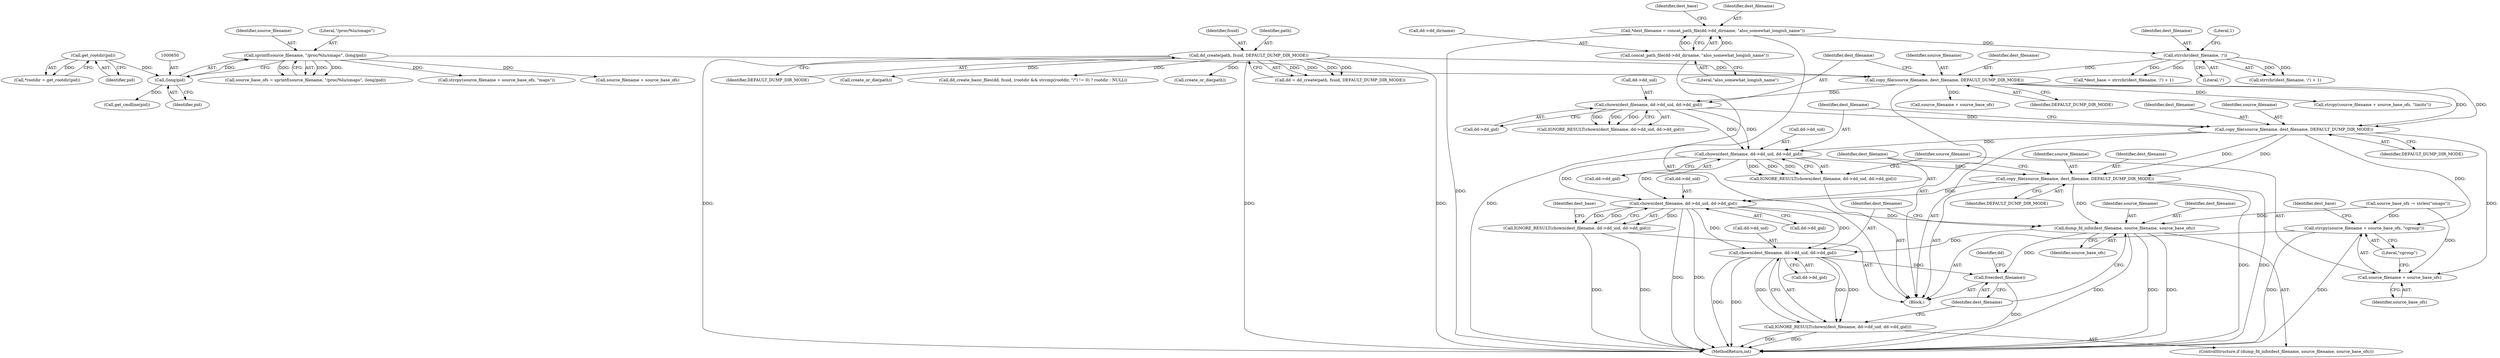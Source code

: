 digraph "1_abrt_80408e9e24a1c10f85fd969e1853e0f192157f92_0@del" {
"1000701" [label="(Call,copy_file(source_filename, dest_filename, DEFAULT_DUMP_DIR_MODE))"];
"1000680" [label="(Call,copy_file(source_filename, dest_filename, DEFAULT_DUMP_DIR_MODE))"];
"1000646" [label="(Call,sprintf(source_filename, \"/proc/%lu/smaps\", (long)pid))"];
"1000649" [label="(Call,(long)pid)"];
"1000627" [label="(Call,get_rootdir(pid))"];
"1000668" [label="(Call,strrchr(dest_filename, '/'))"];
"1000657" [label="(Call,*dest_filename = concat_path_file(dd->dd_dirname, \"also_somewhat_longish_name\"))"];
"1000659" [label="(Call,concat_path_file(dd->dd_dirname, \"also_somewhat_longish_name\"))"];
"1000617" [label="(Call,dd_create(path, fsuid, DEFAULT_DUMP_DIR_MODE))"];
"1000685" [label="(Call,chown(dest_filename, dd->dd_uid, dd->dd_gid))"];
"1000706" [label="(Call,chown(dest_filename, dd->dd_uid, dd->dd_gid))"];
"1000705" [label="(Call,IGNORE_RESULT(chown(dest_filename, dd->dd_uid, dd->dd_gid)))"];
"1000722" [label="(Call,copy_file(source_filename, dest_filename, DEFAULT_DUMP_DIR_MODE))"];
"1000727" [label="(Call,chown(dest_filename, dd->dd_uid, dd->dd_gid))"];
"1000726" [label="(Call,IGNORE_RESULT(chown(dest_filename, dd->dd_uid, dd->dd_gid)))"];
"1000739" [label="(Call,dump_fd_info(dest_filename, source_filename, source_base_ofs))"];
"1000744" [label="(Call,chown(dest_filename, dd->dd_uid, dd->dd_gid))"];
"1000743" [label="(Call,IGNORE_RESULT(chown(dest_filename, dd->dd_uid, dd->dd_gid)))"];
"1000752" [label="(Call,free(dest_filename))"];
"1000714" [label="(Call,strcpy(source_filename + source_base_ofs, \"cgroup\"))"];
"1000715" [label="(Call,source_filename + source_base_ofs)"];
"1000744" [label="(Call,chown(dest_filename, dd->dd_uid, dd->dd_gid))"];
"1000690" [label="(Call,dd->dd_gid)"];
"1000736" [label="(Identifier,dest_base)"];
"1000668" [label="(Call,strrchr(dest_filename, '/'))"];
"1000629" [label="(Call,dd_create_basic_files(dd, fsuid, (rootdir && strcmp(rootdir, \"/\") != 0) ? rootdir : NULL))"];
"1000686" [label="(Identifier,dest_filename)"];
"1000717" [label="(Identifier,source_base_ofs)"];
"1000659" [label="(Call,concat_path_file(dd->dd_dirname, \"also_somewhat_longish_name\"))"];
"1000889" [label="(Call,create_or_die(path))"];
"1000652" [label="(Call,source_base_ofs -= strlen(\"smaps\"))"];
"1000687" [label="(Call,dd->dd_uid)"];
"1000738" [label="(ControlStructure,if (dump_fd_info(dest_filename, source_filename, source_base_ofs)))"];
"1000682" [label="(Identifier,dest_filename)"];
"1000739" [label="(Call,dump_fd_info(dest_filename, source_filename, source_base_ofs))"];
"1000726" [label="(Call,IGNORE_RESULT(chown(dest_filename, dd->dd_uid, dd->dd_gid)))"];
"1000615" [label="(Call,dd = dd_create(path, fsuid, DEFAULT_DUMP_DIR_MODE))"];
"1000746" [label="(Call,dd->dd_uid)"];
"1000725" [label="(Identifier,DEFAULT_DUMP_DIR_MODE)"];
"1000720" [label="(Identifier,dest_base)"];
"1000715" [label="(Call,source_filename + source_base_ofs)"];
"1000711" [label="(Call,dd->dd_gid)"];
"1000649" [label="(Call,(long)pid)"];
"1000617" [label="(Call,dd_create(path, fsuid, DEFAULT_DUMP_DIR_MODE))"];
"1000716" [label="(Identifier,source_filename)"];
"1000701" [label="(Call,copy_file(source_filename, dest_filename, DEFAULT_DUMP_DIR_MODE))"];
"1000684" [label="(Call,IGNORE_RESULT(chown(dest_filename, dd->dd_uid, dd->dd_gid)))"];
"1000743" [label="(Call,IGNORE_RESULT(chown(dest_filename, dd->dd_uid, dd->dd_gid)))"];
"1000619" [label="(Identifier,fsuid)"];
"1000665" [label="(Call,*dest_base = strrchr(dest_filename, '/') + 1)"];
"1000742" [label="(Identifier,source_base_ofs)"];
"1000644" [label="(Call,source_base_ofs = sprintf(source_filename, \"/proc/%lu/smaps\", (long)pid))"];
"1000681" [label="(Identifier,source_filename)"];
"1000728" [label="(Identifier,dest_filename)"];
"1000685" [label="(Call,chown(dest_filename, dd->dd_uid, dd->dd_gid))"];
"1000671" [label="(Literal,1)"];
"1000752" [label="(Call,free(dest_filename))"];
"1000660" [label="(Call,dd->dd_dirname)"];
"1000647" [label="(Identifier,source_filename)"];
"1000723" [label="(Identifier,source_filename)"];
"1000724" [label="(Identifier,dest_filename)"];
"1000670" [label="(Literal,'/')"];
"1000683" [label="(Identifier,DEFAULT_DUMP_DIR_MODE)"];
"1000672" [label="(Call,strcpy(source_filename + source_base_ofs, \"maps\"))"];
"1000623" [label="(Block,)"];
"1000620" [label="(Identifier,DEFAULT_DUMP_DIR_MODE)"];
"1000648" [label="(Literal,\"/proc/%lu/smaps\")"];
"1000745" [label="(Identifier,dest_filename)"];
"1000727" [label="(Call,chown(dest_filename, dd->dd_uid, dd->dd_gid))"];
"1000707" [label="(Identifier,dest_filename)"];
"1000722" [label="(Call,copy_file(source_filename, dest_filename, DEFAULT_DUMP_DIR_MODE))"];
"1000732" [label="(Call,dd->dd_gid)"];
"1000625" [label="(Call,*rootdir = get_rootdir(pid))"];
"1000663" [label="(Literal,\"also_somewhat_longish_name\")"];
"1000618" [label="(Identifier,path)"];
"1000755" [label="(Identifier,dd)"];
"1000705" [label="(Call,IGNORE_RESULT(chown(dest_filename, dd->dd_uid, dd->dd_gid)))"];
"1000666" [label="(Identifier,dest_base)"];
"1000694" [label="(Call,source_filename + source_base_ofs)"];
"1000714" [label="(Call,strcpy(source_filename + source_base_ofs, \"cgroup\"))"];
"1000627" [label="(Call,get_rootdir(pid))"];
"1000749" [label="(Call,dd->dd_gid)"];
"1000855" [label="(Call,create_or_die(path))"];
"1000753" [label="(Identifier,dest_filename)"];
"1000657" [label="(Call,*dest_filename = concat_path_file(dd->dd_dirname, \"also_somewhat_longish_name\"))"];
"1000729" [label="(Call,dd->dd_uid)"];
"1000703" [label="(Identifier,dest_filename)"];
"1000680" [label="(Call,copy_file(source_filename, dest_filename, DEFAULT_DUMP_DIR_MODE))"];
"1000693" [label="(Call,strcpy(source_filename + source_base_ofs, \"limits\"))"];
"1000673" [label="(Call,source_filename + source_base_ofs)"];
"1000718" [label="(Literal,\"cgroup\")"];
"1000740" [label="(Identifier,dest_filename)"];
"1000628" [label="(Identifier,pid)"];
"1000702" [label="(Identifier,source_filename)"];
"1000708" [label="(Call,dd->dd_uid)"];
"1000646" [label="(Call,sprintf(source_filename, \"/proc/%lu/smaps\", (long)pid))"];
"1000658" [label="(Identifier,dest_filename)"];
"1001168" [label="(MethodReturn,int)"];
"1000706" [label="(Call,chown(dest_filename, dd->dd_uid, dd->dd_gid))"];
"1000651" [label="(Identifier,pid)"];
"1000812" [label="(Call,get_cmdline(pid))"];
"1000704" [label="(Identifier,DEFAULT_DUMP_DIR_MODE)"];
"1000667" [label="(Call,strrchr(dest_filename, '/') + 1)"];
"1000741" [label="(Identifier,source_filename)"];
"1000669" [label="(Identifier,dest_filename)"];
"1000701" -> "1000623"  [label="AST: "];
"1000701" -> "1000704"  [label="CFG: "];
"1000702" -> "1000701"  [label="AST: "];
"1000703" -> "1000701"  [label="AST: "];
"1000704" -> "1000701"  [label="AST: "];
"1000707" -> "1000701"  [label="CFG: "];
"1000680" -> "1000701"  [label="DDG: "];
"1000680" -> "1000701"  [label="DDG: "];
"1000685" -> "1000701"  [label="DDG: "];
"1000701" -> "1000706"  [label="DDG: "];
"1000701" -> "1000714"  [label="DDG: "];
"1000701" -> "1000715"  [label="DDG: "];
"1000701" -> "1000722"  [label="DDG: "];
"1000701" -> "1000722"  [label="DDG: "];
"1000680" -> "1000623"  [label="AST: "];
"1000680" -> "1000683"  [label="CFG: "];
"1000681" -> "1000680"  [label="AST: "];
"1000682" -> "1000680"  [label="AST: "];
"1000683" -> "1000680"  [label="AST: "];
"1000686" -> "1000680"  [label="CFG: "];
"1000646" -> "1000680"  [label="DDG: "];
"1000668" -> "1000680"  [label="DDG: "];
"1000617" -> "1000680"  [label="DDG: "];
"1000680" -> "1000685"  [label="DDG: "];
"1000680" -> "1000693"  [label="DDG: "];
"1000680" -> "1000694"  [label="DDG: "];
"1000646" -> "1000644"  [label="AST: "];
"1000646" -> "1000649"  [label="CFG: "];
"1000647" -> "1000646"  [label="AST: "];
"1000648" -> "1000646"  [label="AST: "];
"1000649" -> "1000646"  [label="AST: "];
"1000644" -> "1000646"  [label="CFG: "];
"1000646" -> "1000644"  [label="DDG: "];
"1000646" -> "1000644"  [label="DDG: "];
"1000646" -> "1000644"  [label="DDG: "];
"1000649" -> "1000646"  [label="DDG: "];
"1000646" -> "1000672"  [label="DDG: "];
"1000646" -> "1000673"  [label="DDG: "];
"1000649" -> "1000651"  [label="CFG: "];
"1000650" -> "1000649"  [label="AST: "];
"1000651" -> "1000649"  [label="AST: "];
"1000627" -> "1000649"  [label="DDG: "];
"1000649" -> "1000812"  [label="DDG: "];
"1000627" -> "1000625"  [label="AST: "];
"1000627" -> "1000628"  [label="CFG: "];
"1000628" -> "1000627"  [label="AST: "];
"1000625" -> "1000627"  [label="CFG: "];
"1000627" -> "1000625"  [label="DDG: "];
"1000668" -> "1000667"  [label="AST: "];
"1000668" -> "1000670"  [label="CFG: "];
"1000669" -> "1000668"  [label="AST: "];
"1000670" -> "1000668"  [label="AST: "];
"1000671" -> "1000668"  [label="CFG: "];
"1000668" -> "1000665"  [label="DDG: "];
"1000668" -> "1000665"  [label="DDG: "];
"1000668" -> "1000667"  [label="DDG: "];
"1000668" -> "1000667"  [label="DDG: "];
"1000657" -> "1000668"  [label="DDG: "];
"1000657" -> "1000623"  [label="AST: "];
"1000657" -> "1000659"  [label="CFG: "];
"1000658" -> "1000657"  [label="AST: "];
"1000659" -> "1000657"  [label="AST: "];
"1000666" -> "1000657"  [label="CFG: "];
"1000657" -> "1001168"  [label="DDG: "];
"1000659" -> "1000657"  [label="DDG: "];
"1000659" -> "1000657"  [label="DDG: "];
"1000659" -> "1000663"  [label="CFG: "];
"1000660" -> "1000659"  [label="AST: "];
"1000663" -> "1000659"  [label="AST: "];
"1000659" -> "1001168"  [label="DDG: "];
"1000617" -> "1000615"  [label="AST: "];
"1000617" -> "1000620"  [label="CFG: "];
"1000618" -> "1000617"  [label="AST: "];
"1000619" -> "1000617"  [label="AST: "];
"1000620" -> "1000617"  [label="AST: "];
"1000615" -> "1000617"  [label="CFG: "];
"1000617" -> "1001168"  [label="DDG: "];
"1000617" -> "1001168"  [label="DDG: "];
"1000617" -> "1001168"  [label="DDG: "];
"1000617" -> "1000615"  [label="DDG: "];
"1000617" -> "1000615"  [label="DDG: "];
"1000617" -> "1000615"  [label="DDG: "];
"1000617" -> "1000629"  [label="DDG: "];
"1000617" -> "1000855"  [label="DDG: "];
"1000617" -> "1000889"  [label="DDG: "];
"1000685" -> "1000684"  [label="AST: "];
"1000685" -> "1000690"  [label="CFG: "];
"1000686" -> "1000685"  [label="AST: "];
"1000687" -> "1000685"  [label="AST: "];
"1000690" -> "1000685"  [label="AST: "];
"1000684" -> "1000685"  [label="CFG: "];
"1000685" -> "1000684"  [label="DDG: "];
"1000685" -> "1000684"  [label="DDG: "];
"1000685" -> "1000684"  [label="DDG: "];
"1000685" -> "1000706"  [label="DDG: "];
"1000685" -> "1000706"  [label="DDG: "];
"1000706" -> "1000705"  [label="AST: "];
"1000706" -> "1000711"  [label="CFG: "];
"1000707" -> "1000706"  [label="AST: "];
"1000708" -> "1000706"  [label="AST: "];
"1000711" -> "1000706"  [label="AST: "];
"1000705" -> "1000706"  [label="CFG: "];
"1000706" -> "1000705"  [label="DDG: "];
"1000706" -> "1000705"  [label="DDG: "];
"1000706" -> "1000705"  [label="DDG: "];
"1000706" -> "1000722"  [label="DDG: "];
"1000706" -> "1000727"  [label="DDG: "];
"1000706" -> "1000727"  [label="DDG: "];
"1000705" -> "1000623"  [label="AST: "];
"1000716" -> "1000705"  [label="CFG: "];
"1000722" -> "1000623"  [label="AST: "];
"1000722" -> "1000725"  [label="CFG: "];
"1000723" -> "1000722"  [label="AST: "];
"1000724" -> "1000722"  [label="AST: "];
"1000725" -> "1000722"  [label="AST: "];
"1000728" -> "1000722"  [label="CFG: "];
"1000722" -> "1001168"  [label="DDG: "];
"1000722" -> "1001168"  [label="DDG: "];
"1000722" -> "1000727"  [label="DDG: "];
"1000722" -> "1000739"  [label="DDG: "];
"1000727" -> "1000726"  [label="AST: "];
"1000727" -> "1000732"  [label="CFG: "];
"1000728" -> "1000727"  [label="AST: "];
"1000729" -> "1000727"  [label="AST: "];
"1000732" -> "1000727"  [label="AST: "];
"1000726" -> "1000727"  [label="CFG: "];
"1000727" -> "1001168"  [label="DDG: "];
"1000727" -> "1001168"  [label="DDG: "];
"1000727" -> "1000726"  [label="DDG: "];
"1000727" -> "1000726"  [label="DDG: "];
"1000727" -> "1000726"  [label="DDG: "];
"1000727" -> "1000739"  [label="DDG: "];
"1000727" -> "1000744"  [label="DDG: "];
"1000727" -> "1000744"  [label="DDG: "];
"1000726" -> "1000623"  [label="AST: "];
"1000736" -> "1000726"  [label="CFG: "];
"1000726" -> "1001168"  [label="DDG: "];
"1000726" -> "1001168"  [label="DDG: "];
"1000739" -> "1000738"  [label="AST: "];
"1000739" -> "1000742"  [label="CFG: "];
"1000740" -> "1000739"  [label="AST: "];
"1000741" -> "1000739"  [label="AST: "];
"1000742" -> "1000739"  [label="AST: "];
"1000745" -> "1000739"  [label="CFG: "];
"1000753" -> "1000739"  [label="CFG: "];
"1000739" -> "1001168"  [label="DDG: "];
"1000739" -> "1001168"  [label="DDG: "];
"1000739" -> "1001168"  [label="DDG: "];
"1000652" -> "1000739"  [label="DDG: "];
"1000739" -> "1000744"  [label="DDG: "];
"1000739" -> "1000752"  [label="DDG: "];
"1000744" -> "1000743"  [label="AST: "];
"1000744" -> "1000749"  [label="CFG: "];
"1000745" -> "1000744"  [label="AST: "];
"1000746" -> "1000744"  [label="AST: "];
"1000749" -> "1000744"  [label="AST: "];
"1000743" -> "1000744"  [label="CFG: "];
"1000744" -> "1001168"  [label="DDG: "];
"1000744" -> "1001168"  [label="DDG: "];
"1000744" -> "1000743"  [label="DDG: "];
"1000744" -> "1000743"  [label="DDG: "];
"1000744" -> "1000743"  [label="DDG: "];
"1000744" -> "1000752"  [label="DDG: "];
"1000743" -> "1000738"  [label="AST: "];
"1000753" -> "1000743"  [label="CFG: "];
"1000743" -> "1001168"  [label="DDG: "];
"1000743" -> "1001168"  [label="DDG: "];
"1000752" -> "1000623"  [label="AST: "];
"1000752" -> "1000753"  [label="CFG: "];
"1000753" -> "1000752"  [label="AST: "];
"1000755" -> "1000752"  [label="CFG: "];
"1000752" -> "1001168"  [label="DDG: "];
"1000714" -> "1000623"  [label="AST: "];
"1000714" -> "1000718"  [label="CFG: "];
"1000715" -> "1000714"  [label="AST: "];
"1000718" -> "1000714"  [label="AST: "];
"1000720" -> "1000714"  [label="CFG: "];
"1000714" -> "1001168"  [label="DDG: "];
"1000714" -> "1001168"  [label="DDG: "];
"1000652" -> "1000714"  [label="DDG: "];
"1000715" -> "1000717"  [label="CFG: "];
"1000716" -> "1000715"  [label="AST: "];
"1000717" -> "1000715"  [label="AST: "];
"1000718" -> "1000715"  [label="CFG: "];
"1000652" -> "1000715"  [label="DDG: "];
}
